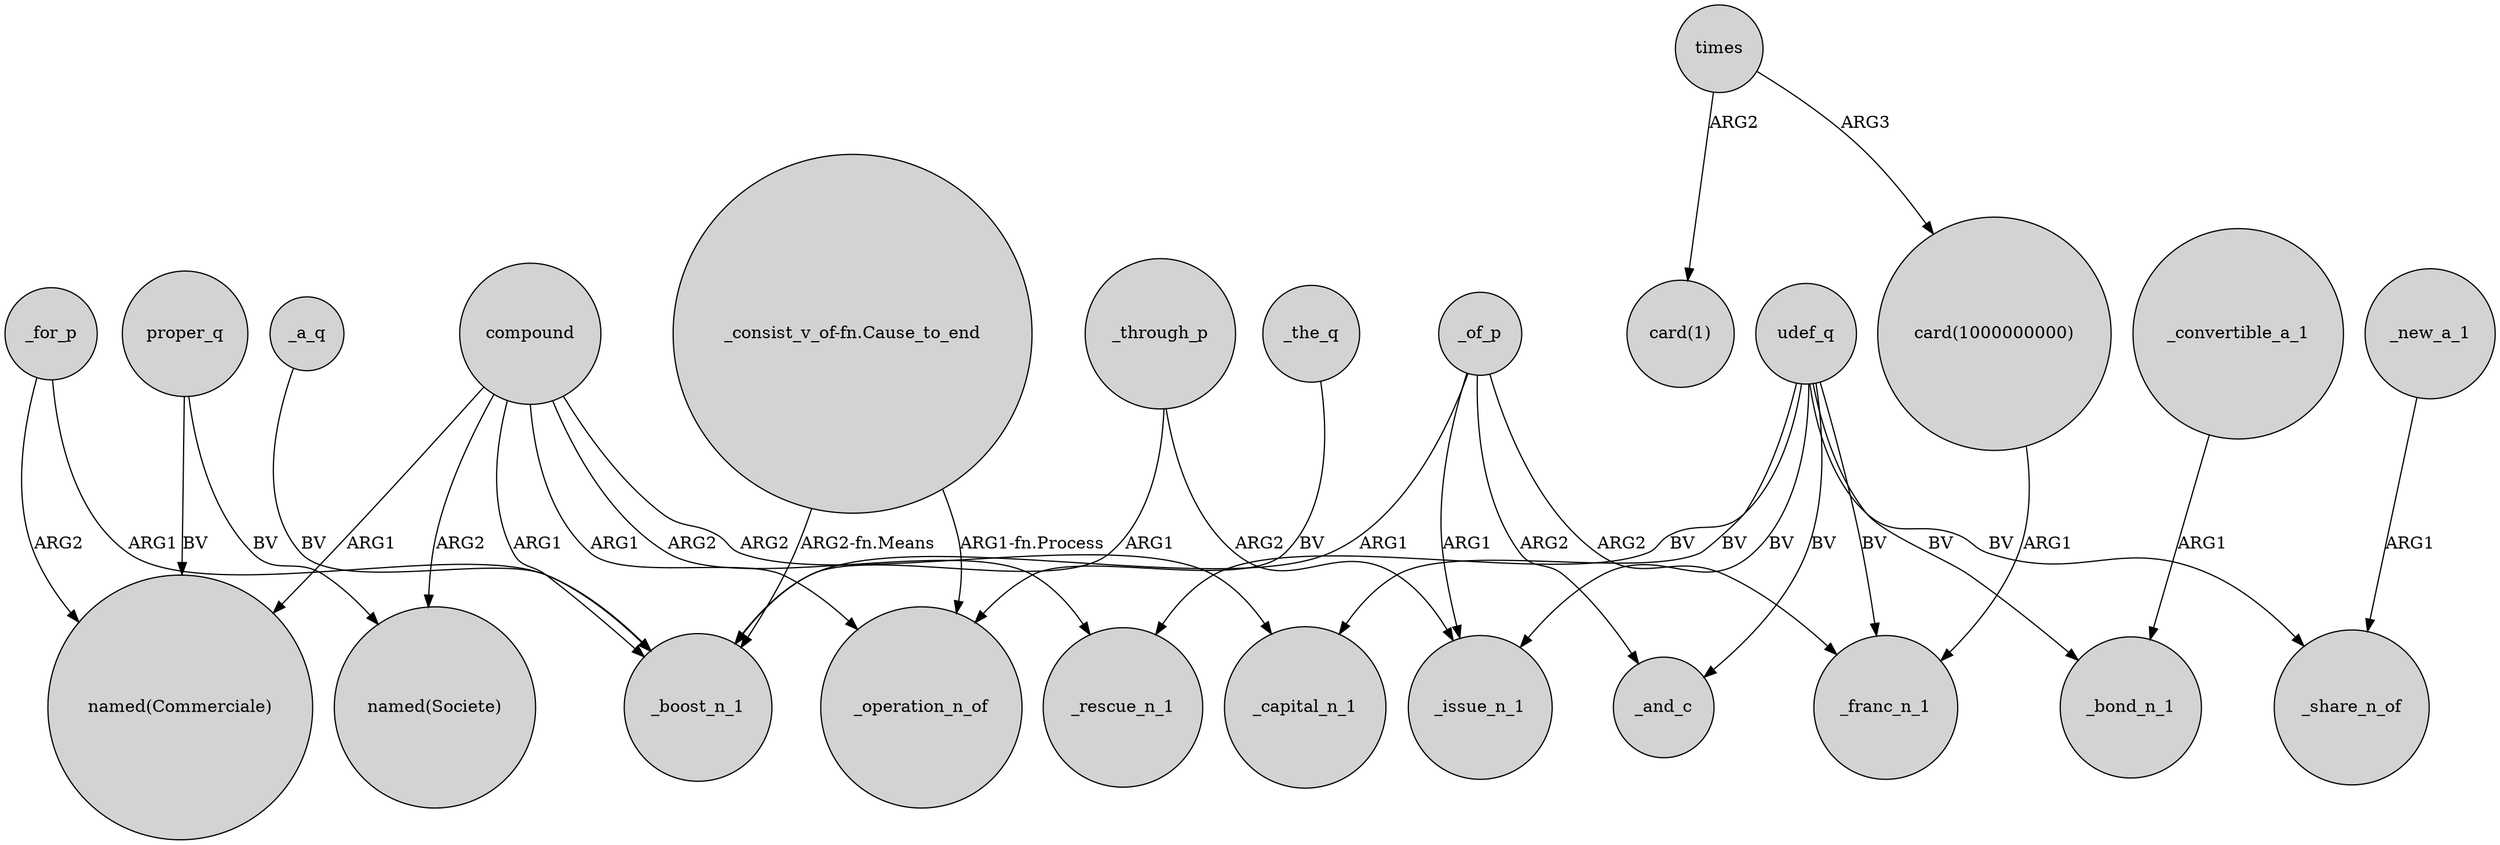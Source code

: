 digraph {
	node [shape=circle style=filled]
	_through_p -> _boost_n_1 [label=ARG1]
	compound -> _rescue_n_1 [label=ARG2]
	_for_p -> "named(Commerciale)" [label=ARG2]
	"_consist_v_of-fn.Cause_to_end" -> _operation_n_of [label="ARG1-fn.Process"]
	_of_p -> _and_c [label=ARG2]
	udef_q -> _bond_n_1 [label=BV]
	_for_p -> _boost_n_1 [label=ARG1]
	compound -> "named(Commerciale)" [label=ARG1]
	proper_q -> "named(Commerciale)" [label=BV]
	_of_p -> _boost_n_1 [label=ARG1]
	times -> "card(1)" [label=ARG2]
	compound -> _operation_n_of [label=ARG1]
	udef_q -> _and_c [label=BV]
	_the_q -> _operation_n_of [label=BV]
	times -> "card(1000000000)" [label=ARG3]
	_new_a_1 -> _share_n_of [label=ARG1]
	"card(1000000000)" -> _franc_n_1 [label=ARG1]
	_of_p -> _issue_n_1 [label=ARG1]
	udef_q -> _franc_n_1 [label=BV]
	udef_q -> _capital_n_1 [label=BV]
	_through_p -> _issue_n_1 [label=ARG2]
	udef_q -> _share_n_of [label=BV]
	_of_p -> _franc_n_1 [label=ARG2]
	udef_q -> _issue_n_1 [label=BV]
	compound -> "named(Societe)" [label=ARG2]
	compound -> _capital_n_1 [label=ARG2]
	udef_q -> _rescue_n_1 [label=BV]
	proper_q -> "named(Societe)" [label=BV]
	_a_q -> _boost_n_1 [label=BV]
	_convertible_a_1 -> _bond_n_1 [label=ARG1]
	"_consist_v_of-fn.Cause_to_end" -> _boost_n_1 [label="ARG2-fn.Means"]
	compound -> _boost_n_1 [label=ARG1]
}
